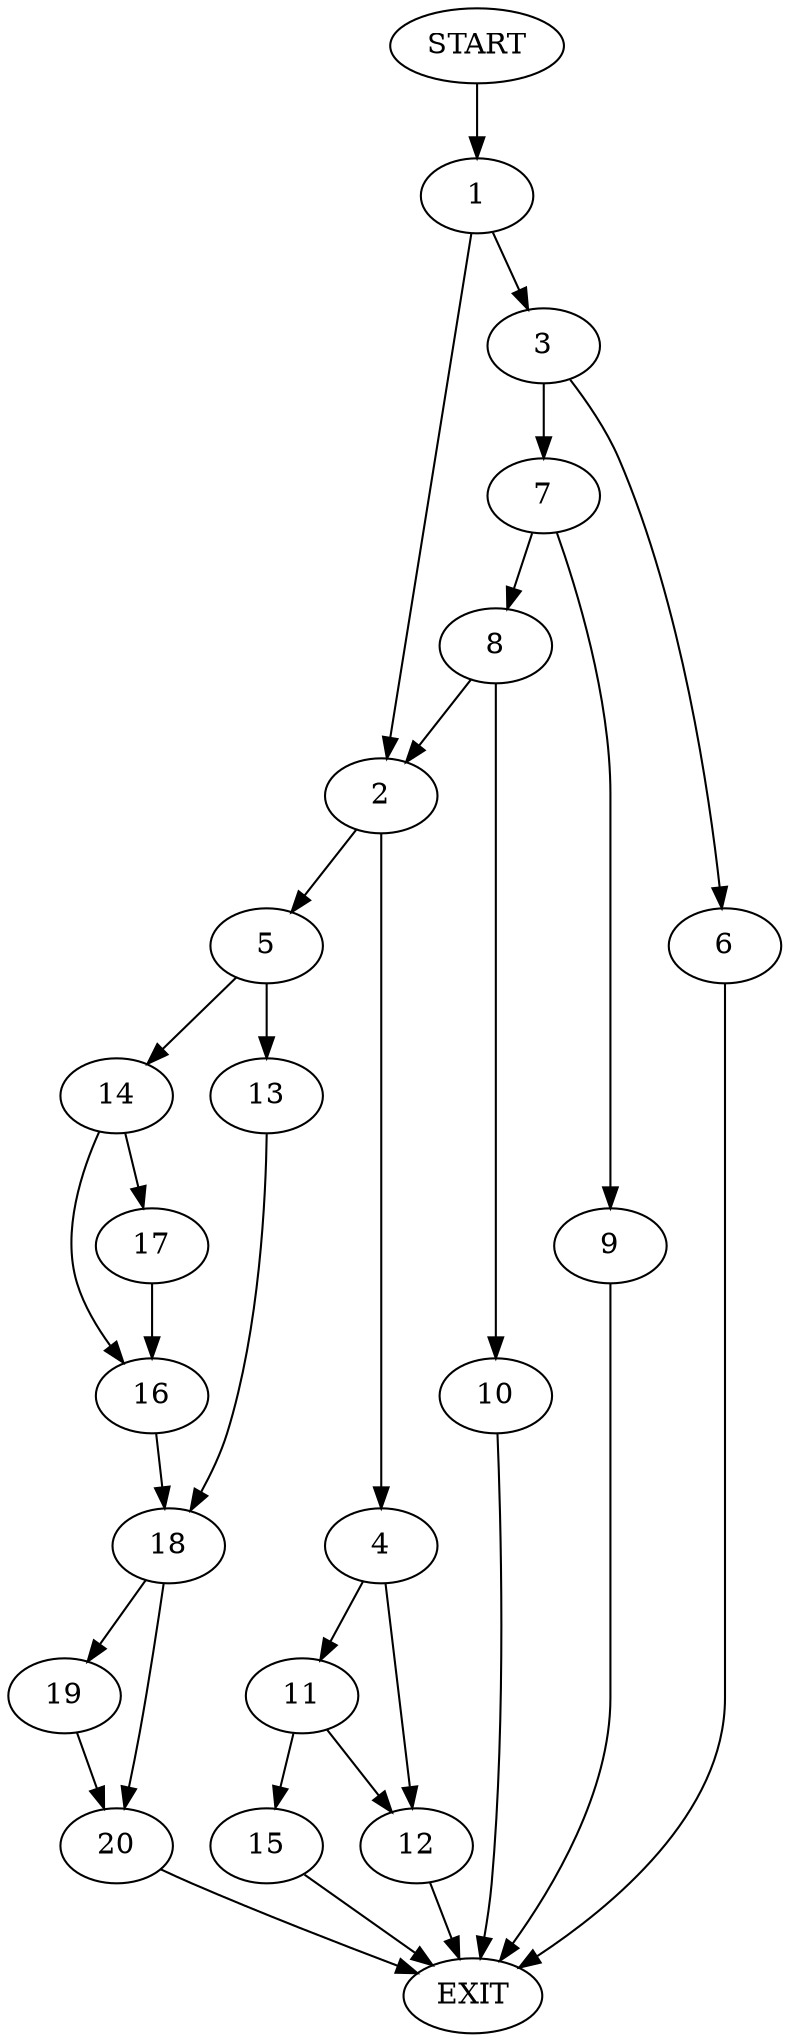 digraph {
0 [label="START"]
21 [label="EXIT"]
0 -> 1
1 -> 2
1 -> 3
2 -> 4
2 -> 5
3 -> 6
3 -> 7
6 -> 21
7 -> 8
7 -> 9
8 -> 2
8 -> 10
9 -> 21
10 -> 21
4 -> 11
4 -> 12
5 -> 13
5 -> 14
11 -> 12
11 -> 15
12 -> 21
15 -> 21
14 -> 16
14 -> 17
13 -> 18
18 -> 19
18 -> 20
16 -> 18
17 -> 16
19 -> 20
20 -> 21
}
